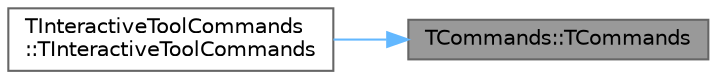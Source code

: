 digraph "TCommands::TCommands"
{
 // INTERACTIVE_SVG=YES
 // LATEX_PDF_SIZE
  bgcolor="transparent";
  edge [fontname=Helvetica,fontsize=10,labelfontname=Helvetica,labelfontsize=10];
  node [fontname=Helvetica,fontsize=10,shape=box,height=0.2,width=0.4];
  rankdir="RL";
  Node1 [id="Node000001",label="TCommands::TCommands",height=0.2,width=0.4,color="gray40", fillcolor="grey60", style="filled", fontcolor="black",tooltip="Construct a set of commands; call this from your custom commands class."];
  Node1 -> Node2 [id="edge1_Node000001_Node000002",dir="back",color="steelblue1",style="solid",tooltip=" "];
  Node2 [id="Node000002",label="TInteractiveToolCommands\l::TInteractiveToolCommands",height=0.2,width=0.4,color="grey40", fillcolor="white", style="filled",URL="$df/db3/classTInteractiveToolCommands.html#a0539a35e3522925144c5d06768eb2835",tooltip="Forwarding constructor."];
}
